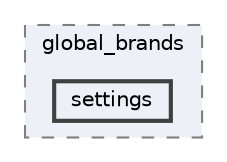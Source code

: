 digraph "resources/views/backend/site_super_admin/global/global_brands/settings"
{
 // LATEX_PDF_SIZE
  bgcolor="transparent";
  edge [fontname=Helvetica,fontsize=10,labelfontname=Helvetica,labelfontsize=10];
  node [fontname=Helvetica,fontsize=10,shape=box,height=0.2,width=0.4];
  compound=true
  subgraph clusterdir_f86ac9057ece4afb1a53fe5a76594ae4 {
    graph [ bgcolor="#edf0f7", pencolor="grey50", label="global_brands", fontname=Helvetica,fontsize=10 style="filled,dashed", URL="dir_f86ac9057ece4afb1a53fe5a76594ae4.html",tooltip=""]
  dir_8d3973d18b951d5686f12ddb03b50219 [label="settings", fillcolor="#edf0f7", color="grey25", style="filled,bold", URL="dir_8d3973d18b951d5686f12ddb03b50219.html",tooltip=""];
  }
}
